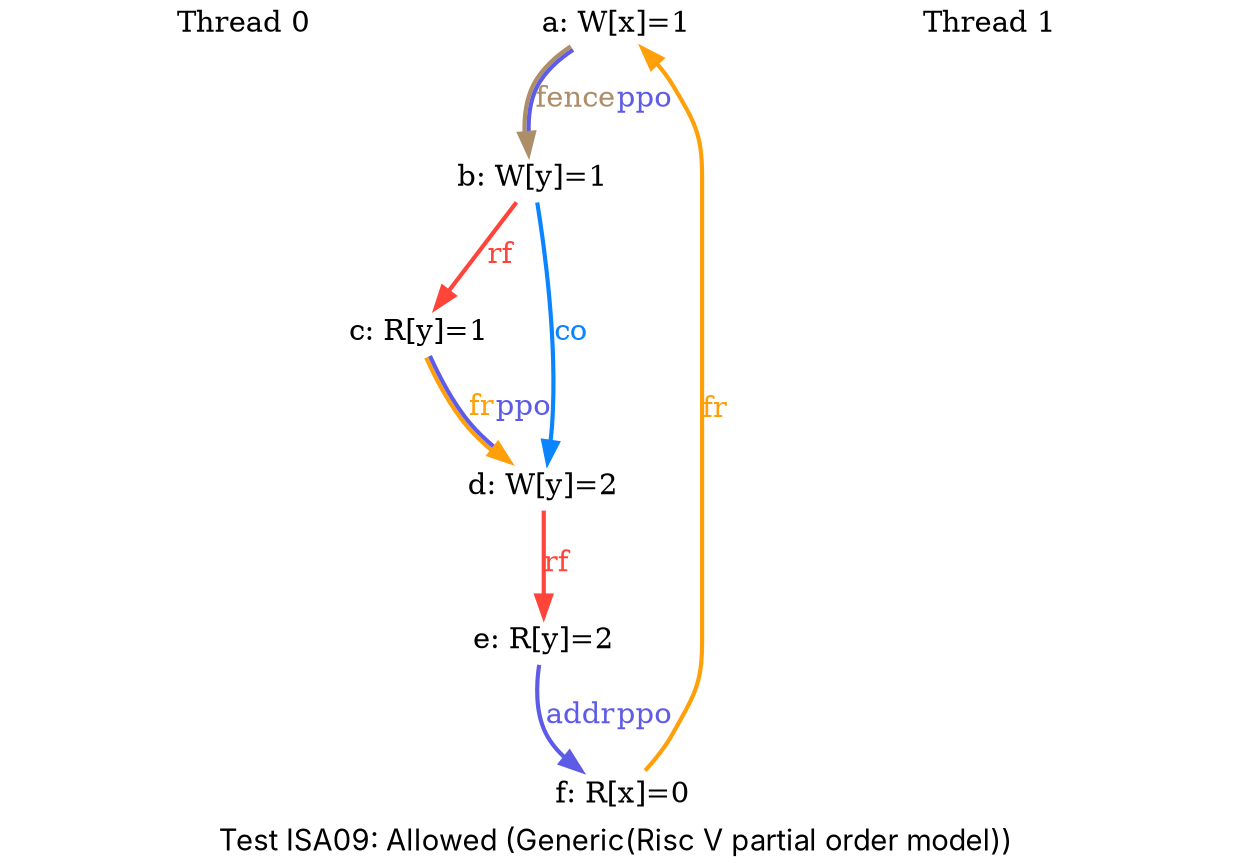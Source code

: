 digraph G {

splines=spline;
pad="0.000000";
fontname="SF Pro Display";

/* legend */
fontsize=14;
label="Test ISA09: Allowed (Generic(Risc V partial order model))";


/* the unlocked events */
proc0_label_node [shape=none, fontsize=14, label="Thread 0", pos="1.000000,4.050000!", fixedsize=true, width=3.250000, height=0.281250]
eiid0 [label="a: W[x]=1", shape="none", fontsize=14, pos="1.000000,3.375000!", fixedsize="false", height="0.194444", width="1.166667"];
eiid1 [label="b: W[y]=1", shape="none", fontsize=14, pos="1.000000,2.250000!", fixedsize="false", height="0.194444", width="1.166667"];
proc1_label_node [shape=none, fontsize=14, label="Thread 1", pos="6.000000,4.050000!", fixedsize=true, width=3.250000, height=0.281250]
eiid2 [label="c: R[y]=1", shape="none", fontsize=14, pos="6.000000,3.375000!", fixedsize="false", height="0.194444", width="1.166667"];
eiid3 [label="d: W[y]=2", shape="none", fontsize=14, pos="6.000000,2.250000!", fixedsize="false", height="0.194444", width="1.166667"];
eiid4 [label="e: R[y]=2", shape="none", fontsize=14, pos="6.000000,1.125000!", fixedsize="false", height="0.194444", width="1.166667"];
eiid5 [label="f: R[x]=0", shape="none", fontsize=14, pos="6.000000,0.000000!", fixedsize="false", height="0.194444", width="1.166667"];

/* the intra_causality_data edges */


/* the intra_causality_control edges */

/* the poi edges */
/* the rfmap edges */


/* The viewed-before edges */
eiid0 -> eiid1 [label=<<font color="#AC8E68">fence</font><font color="#5E5CE6">ppo</font>>, color="#AC8E68:#5E5CE6", fontsize=14, penwidth="2.000000", arrowsize="1.000000"];
eiid1 -> eiid2 [label=<<font color="#FF453A">rf</font>>, color="#FF453A", fontsize=14, penwidth="2.000000", arrowsize="1.000000"];
eiid1 -> eiid3 [label=<<font color="#0A84FF">co</font>>, color="#0A84FF", fontsize=14, penwidth="2.000000", arrowsize="1.000000"];
eiid2 -> eiid3 [label=<<font color="#FF9F0A">fr</font><font color="#5E5CE6">ppo</font>>, color="#FF9F0A:#5E5CE6", fontsize=14, penwidth="2.000000", arrowsize="1.000000"];
eiid3 -> eiid4 [label=<<font color="#FF453A">rf</font>>, color="#FF453A", fontsize=14, penwidth="2.000000", arrowsize="1.000000"];
eiid4 -> eiid5 [label=<<font color="#5E5CE6">addr</font><font color="#5E5CE6">ppo</font>>, color="#5E5CE6", fontsize=14, penwidth="2.000000", arrowsize="1.000000"];
eiid5 -> eiid0 [label=<<font color="#FF9F0A">fr</font>>, color="#FF9F0A", fontsize=14, penwidth="2.000000", arrowsize="1.000000"];
}
